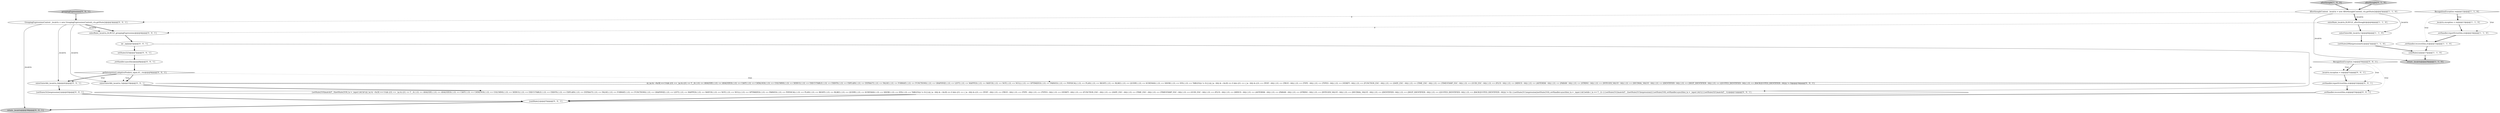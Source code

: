 digraph {
28 [style = filled, label = "_localctx.exception = re@@@51@@@['0', '0', '1']", fillcolor = white, shape = ellipse image = "AAA0AAABBB3BBB"];
17 [style = filled, label = "_errHandler.sync(this)@@@8@@@['0', '0', '1']", fillcolor = white, shape = ellipse image = "AAA0AAABBB3BBB"];
0 [style = filled, label = "RecognitionException re@@@12@@@['1', '1', '0']", fillcolor = white, shape = diamond image = "AAA0AAABBB1BBB"];
18 [style = filled, label = "getInterpreter().adaptivePredict(_input,41,_ctx)@@@9@@@['0', '0', '1']", fillcolor = white, shape = diamond image = "AAA0AAABBB3BBB"];
15 [style = filled, label = "(((_la) & ~0x3f) == 0 && ((1L << _la) & ((1L << T__0) | (1L << ANALYZE) | (1L << ANALYZED) | (1L << CAST) | (1L << CATALOGS) | (1L << COLUMNS) | (1L << DEBUG) | (1L << EXECUTABLE) | (1L << EXISTS) | (1L << EXPLAIN) | (1L << EXTRACT) | (1L << FALSE) | (1L << FORMAT) | (1L << FUNCTIONS) | (1L << GRAPHVIZ) | (1L << LEFT) | (1L << MAPPED) | (1L << MATCH) | (1L << NOT) | (1L << NULL) | (1L << OPTIMIZED) | (1L << PARSED) | (1L << PHYSICAL) | (1L << PLAN) | (1L << RIGHT) | (1L << RLIKE) | (1L << QUERY) | (1L << SCHEMAS) | (1L << SHOW) | (1L << SYS) | (1L << TABLES))) != 0) || ((((_la - 64)) & ~0x3f) == 0 && ((1L << (_la - 64)) & ((1L << (TEXT - 64)) | (1L << (TRUE - 64)) | (1L << (TYPE - 64)) | (1L << (TYPES - 64)) | (1L << (VERIFY - 64)) | (1L << (FUNCTION_ESC - 64)) | (1L << (DATE_ESC - 64)) | (1L << (TIME_ESC - 64)) | (1L << (TIMESTAMP_ESC - 64)) | (1L << (GUID_ESC - 64)) | (1L << (PLUS - 64)) | (1L << (MINUS - 64)) | (1L << (ASTERISK - 64)) | (1L << (PARAM - 64)) | (1L << (STRING - 64)) | (1L << (INTEGER_VALUE - 64)) | (1L << (DECIMAL_VALUE - 64)) | (1L << (IDENTIFIER - 64)) | (1L << (DIGIT_IDENTIFIER - 64)) | (1L << (QUOTED_IDENTIFIER - 64)) | (1L << (BACKQUOTED_IDENTIFIER - 64)))) != 0)@@@16@@@['0', '0', '1']", fillcolor = white, shape = diamond image = "AAA0AAABBB3BBB"];
4 [style = filled, label = "_errHandler.reportError(this,re)@@@14@@@['1', '1', '0']", fillcolor = white, shape = ellipse image = "AAA0AAABBB1BBB"];
9 [style = filled, label = "afterthought['1', '0', '0']", fillcolor = lightgray, shape = diamond image = "AAA0AAABBB1BBB"];
7 [style = filled, label = "_localctx.exception = re@@@13@@@['1', '1', '0']", fillcolor = white, shape = ellipse image = "AAA0AAABBB1BBB"];
16 [style = filled, label = "groupingExpressions['0', '0', '1']", fillcolor = lightgray, shape = diamond image = "AAA0AAABBB3BBB"];
22 [style = filled, label = "setState(323)@@@7@@@['0', '0', '1']", fillcolor = white, shape = ellipse image = "AAA0AAABBB3BBB"];
3 [style = filled, label = "{setState(208)expression(0)}@@@7@@@['1', '1', '0']", fillcolor = white, shape = ellipse image = "AAA0AAABBB1BBB"];
14 [style = filled, label = "_errHandler.recover(this,re)@@@53@@@['0', '0', '1']", fillcolor = white, shape = ellipse image = "AAA0AAABBB3BBB"];
5 [style = filled, label = "return _localctx@@@20@@@['1', '1', '0']", fillcolor = lightgray, shape = ellipse image = "AAA0AAABBB1BBB"];
1 [style = filled, label = "enterRule(_localctx,20,RULE_afterthought)@@@4@@@['1', '1', '0']", fillcolor = white, shape = ellipse image = "AAA0AAABBB1BBB"];
12 [style = filled, label = "enterOuterAlt(_localctx,2)@@@42@@@['0', '0', '1']", fillcolor = white, shape = ellipse image = "AAA0AAABBB3BBB"];
2 [style = filled, label = "AfterthoughtContext _localctx = new AfterthoughtContext(_ctx,getState())@@@3@@@['1', '1', '0']", fillcolor = white, shape = ellipse image = "AAA0AAABBB1BBB"];
19 [style = filled, label = "RecognitionException re@@@50@@@['0', '0', '1']", fillcolor = white, shape = diamond image = "AAA0AAABBB3BBB"];
21 [style = filled, label = "int _la@@@5@@@['0', '0', '1']", fillcolor = white, shape = ellipse image = "AAA0AAABBB3BBB"];
11 [style = filled, label = "afterthought['0', '1', '0']", fillcolor = lightgray, shape = diamond image = "AAA0AAABBB2BBB"];
27 [style = filled, label = "{setState(322)expression()}@@@43@@@['0', '0', '1']", fillcolor = white, shape = ellipse image = "AAA0AAABBB3BBB"];
13 [style = filled, label = "enterRule(_localctx,24,RULE_groupingExpressions)@@@4@@@['0', '0', '1']", fillcolor = white, shape = ellipse image = "AAA0AAABBB3BBB"];
24 [style = filled, label = "return _localctx@@@58@@@['0', '0', '1']", fillcolor = lightgray, shape = ellipse image = "AAA0AAABBB3BBB"];
20 [style = filled, label = "{exitRule()}@@@55@@@['0', '0', '1']", fillcolor = white, shape = ellipse image = "AAA0AAABBB3BBB"];
29 [style = filled, label = "_errHandler.reportError(this,re)@@@52@@@['0', '0', '1']", fillcolor = white, shape = ellipse image = "AAA0AAABBB3BBB"];
25 [style = filled, label = "GroupingExpressionsContext _localctx = new GroupingExpressionsContext(_ctx,getState())@@@3@@@['0', '0', '1']", fillcolor = white, shape = ellipse image = "AAA0AAABBB3BBB"];
23 [style = filled, label = "enterOuterAlt(_localctx,1)@@@10@@@['0', '0', '1']", fillcolor = white, shape = ellipse image = "AAA0AAABBB3BBB"];
6 [style = filled, label = "{exitRule()}@@@17@@@['1', '1', '0']", fillcolor = white, shape = ellipse image = "AAA0AAABBB1BBB"];
26 [style = filled, label = "{setState(310)match(T__0)setState(319)_la = _input.LA(1)if ((((_la) & ~0x3f) == 0 && ((1L << _la) & ((1L << T__0) | (1L << ANALYZE) | (1L << ANALYZED) | (1L << CAST) | (1L << CATALOGS) | (1L << COLUMNS) | (1L << DEBUG) | (1L << EXECUTABLE) | (1L << EXISTS) | (1L << EXPLAIN) | (1L << EXTRACT) | (1L << FALSE) | (1L << FORMAT) | (1L << FUNCTIONS) | (1L << GRAPHVIZ) | (1L << LEFT) | (1L << MAPPED) | (1L << MATCH) | (1L << NOT) | (1L << NULL) | (1L << OPTIMIZED) | (1L << PARSED) | (1L << PHYSICAL) | (1L << PLAN) | (1L << RIGHT) | (1L << RLIKE) | (1L << QUERY) | (1L << SCHEMAS) | (1L << SHOW) | (1L << SYS) | (1L << TABLES))) != 0) || ((((_la - 64)) & ~0x3f) == 0 && ((1L << (_la - 64)) & ((1L << (TEXT - 64)) | (1L << (TRUE - 64)) | (1L << (TYPE - 64)) | (1L << (TYPES - 64)) | (1L << (VERIFY - 64)) | (1L << (FUNCTION_ESC - 64)) | (1L << (DATE_ESC - 64)) | (1L << (TIME_ESC - 64)) | (1L << (TIMESTAMP_ESC - 64)) | (1L << (GUID_ESC - 64)) | (1L << (PLUS - 64)) | (1L << (MINUS - 64)) | (1L << (ASTERISK - 64)) | (1L << (PARAM - 64)) | (1L << (STRING - 64)) | (1L << (INTEGER_VALUE - 64)) | (1L << (DECIMAL_VALUE - 64)) | (1L << (IDENTIFIER - 64)) | (1L << (DIGIT_IDENTIFIER - 64)) | (1L << (QUOTED_IDENTIFIER - 64)) | (1L << (BACKQUOTED_IDENTIFIER - 64)))) != 0)) {{setState(311)expression()setState(316)_errHandler.sync(this)_la = _input.LA(1)while (_la == T__2) {{{setState(312)match(T__2)setState(313)expression()}}setState(318)_errHandler.sync(this)_la = _input.LA(1)}}}setState(321)match(T__1)}@@@11@@@['0', '0', '1']", fillcolor = white, shape = ellipse image = "AAA0AAABBB3BBB"];
8 [style = filled, label = "_errHandler.recover(this,re)@@@15@@@['1', '1', '0']", fillcolor = white, shape = ellipse image = "AAA0AAABBB1BBB"];
10 [style = filled, label = "enterOuterAlt(_localctx,1)@@@6@@@['1', '1', '0']", fillcolor = white, shape = ellipse image = "AAA0AAABBB1BBB"];
12->27 [style = bold, label=""];
18->15 [style = dotted, label="true"];
25->24 [style = solid, label="_localctx"];
21->26 [style = solid, label="_la"];
1->10 [style = bold, label=""];
21->22 [style = bold, label=""];
19->28 [style = bold, label=""];
2->25 [style = dashed, label="0"];
0->8 [style = dotted, label="true"];
16->25 [style = bold, label=""];
0->7 [style = bold, label=""];
0->7 [style = dotted, label="true"];
26->20 [style = bold, label=""];
18->23 [style = dotted, label="true"];
9->2 [style = bold, label=""];
19->14 [style = dotted, label="true"];
4->8 [style = bold, label=""];
8->6 [style = bold, label=""];
2->10 [style = solid, label="_localctx"];
22->17 [style = bold, label=""];
27->20 [style = bold, label=""];
18->12 [style = dotted, label="true"];
11->2 [style = bold, label=""];
10->3 [style = bold, label=""];
25->23 [style = solid, label="_localctx"];
23->26 [style = bold, label=""];
3->6 [style = bold, label=""];
1->13 [style = dashed, label="0"];
2->5 [style = solid, label="_localctx"];
19->28 [style = dotted, label="true"];
7->4 [style = bold, label=""];
2->1 [style = bold, label=""];
25->13 [style = bold, label=""];
19->29 [style = dotted, label="true"];
2->1 [style = solid, label="_localctx"];
6->5 [style = bold, label=""];
25->12 [style = solid, label="_localctx"];
20->24 [style = bold, label=""];
18->12 [style = bold, label=""];
29->14 [style = bold, label=""];
0->4 [style = dotted, label="true"];
25->13 [style = solid, label="_localctx"];
14->20 [style = bold, label=""];
28->29 [style = bold, label=""];
18->23 [style = bold, label=""];
13->21 [style = bold, label=""];
17->18 [style = bold, label=""];
}
